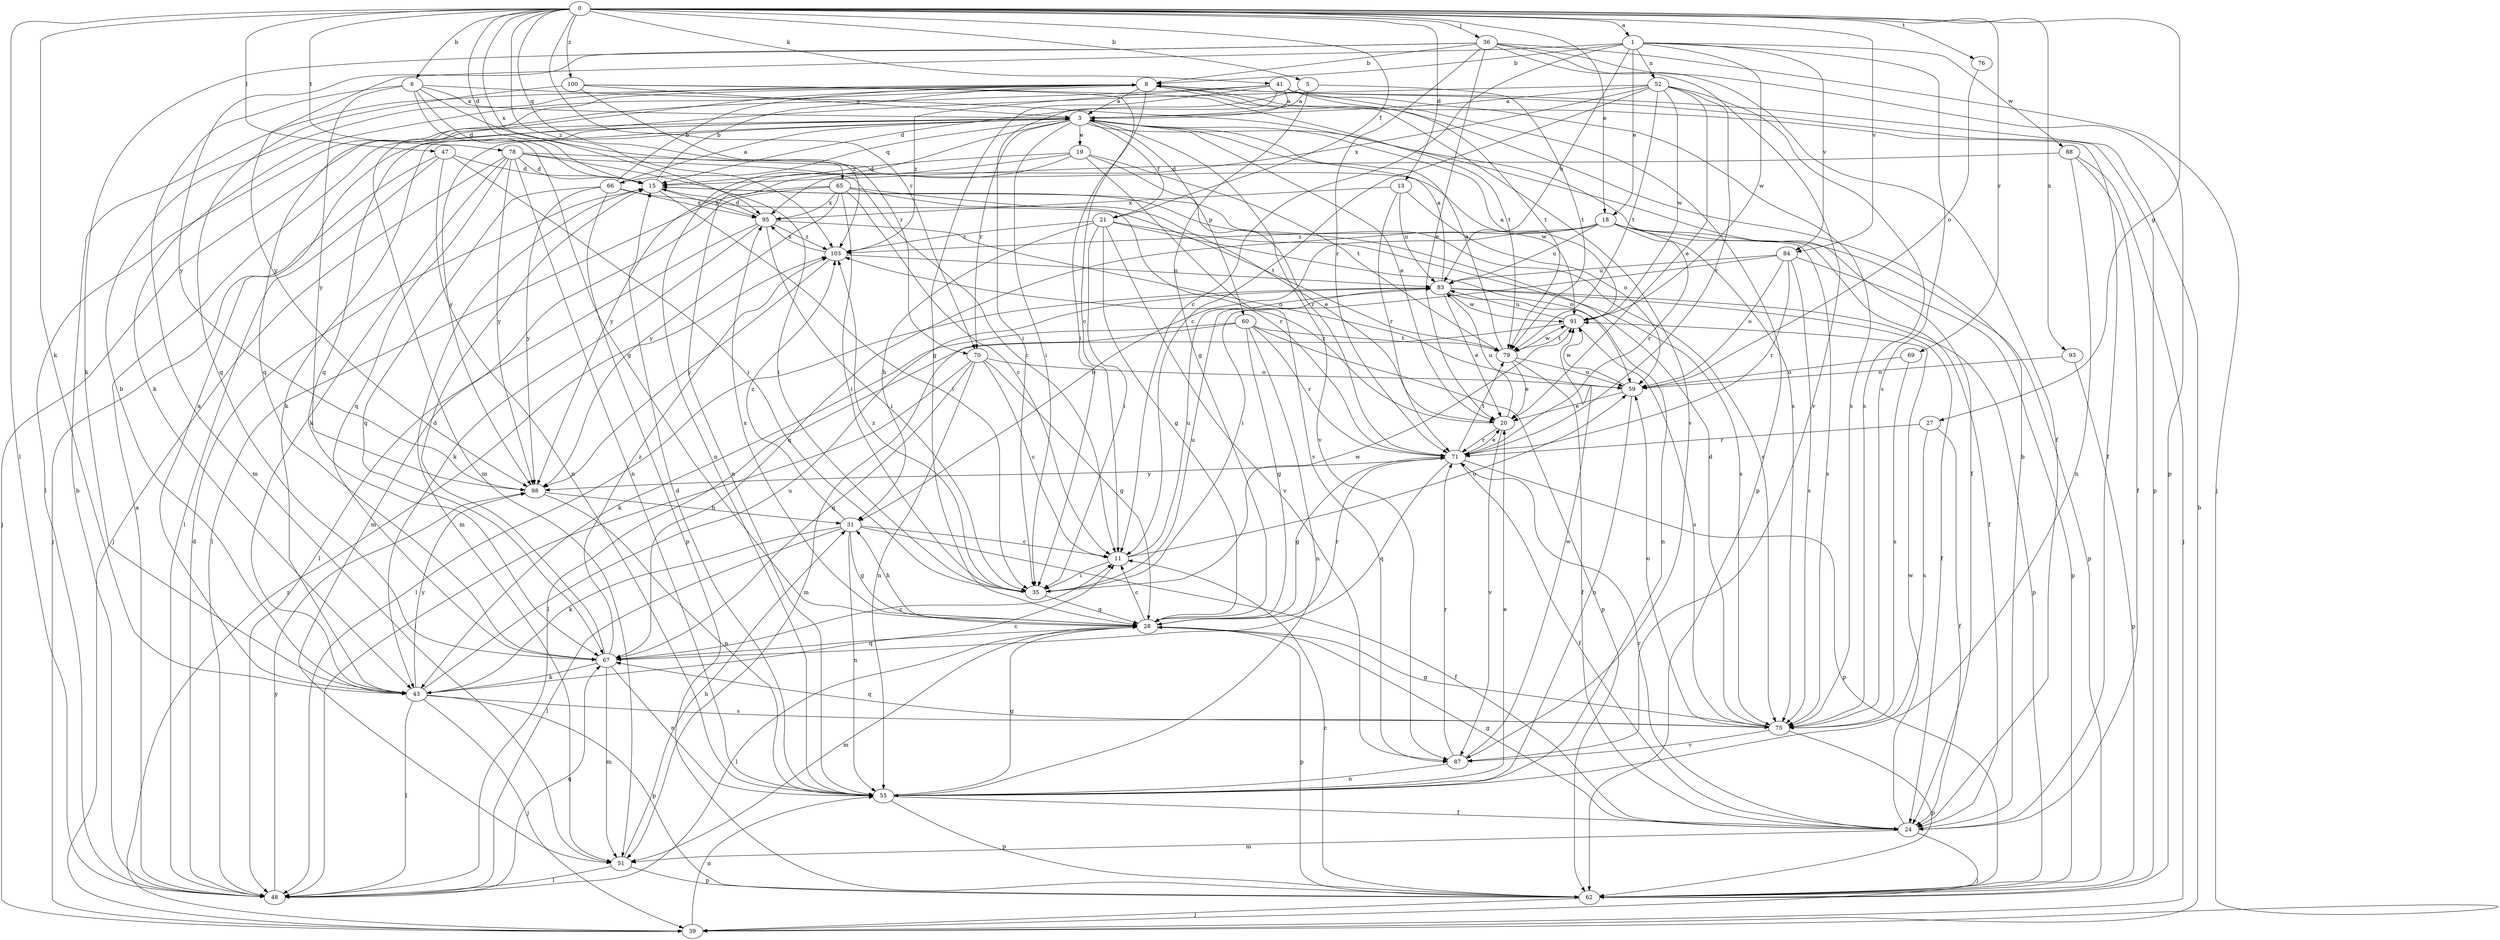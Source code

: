 strict digraph  {
0;
1;
3;
5;
6;
8;
11;
13;
15;
18;
19;
20;
21;
24;
27;
28;
31;
35;
36;
39;
41;
43;
47;
48;
51;
52;
55;
59;
60;
62;
65;
66;
67;
69;
70;
71;
75;
76;
78;
79;
83;
84;
87;
88;
91;
93;
95;
98;
100;
103;
0 -> 1  [label=a];
0 -> 5  [label=b];
0 -> 6  [label=b];
0 -> 13  [label=d];
0 -> 15  [label=d];
0 -> 18  [label=e];
0 -> 21  [label=f];
0 -> 27  [label=g];
0 -> 36  [label=j];
0 -> 41  [label=k];
0 -> 43  [label=k];
0 -> 47  [label=l];
0 -> 48  [label=l];
0 -> 65  [label=q];
0 -> 69  [label=r];
0 -> 70  [label=r];
0 -> 76  [label=t];
0 -> 78  [label=t];
0 -> 84  [label=v];
0 -> 93  [label=x];
0 -> 95  [label=x];
0 -> 100  [label=z];
0 -> 103  [label=z];
1 -> 8  [label=b];
1 -> 11  [label=c];
1 -> 18  [label=e];
1 -> 52  [label=n];
1 -> 75  [label=s];
1 -> 83  [label=u];
1 -> 84  [label=v];
1 -> 88  [label=w];
1 -> 91  [label=w];
1 -> 98  [label=y];
3 -> 19  [label=e];
3 -> 20  [label=e];
3 -> 21  [label=f];
3 -> 24  [label=f];
3 -> 35  [label=i];
3 -> 39  [label=j];
3 -> 43  [label=k];
3 -> 55  [label=n];
3 -> 60  [label=p];
3 -> 66  [label=q];
3 -> 70  [label=r];
3 -> 87  [label=v];
3 -> 98  [label=y];
5 -> 3  [label=a];
5 -> 15  [label=d];
5 -> 28  [label=g];
5 -> 79  [label=t];
6 -> 3  [label=a];
6 -> 15  [label=d];
6 -> 28  [label=g];
6 -> 51  [label=m];
6 -> 70  [label=r];
6 -> 75  [label=s];
6 -> 98  [label=y];
8 -> 3  [label=a];
8 -> 24  [label=f];
8 -> 35  [label=i];
8 -> 43  [label=k];
8 -> 51  [label=m];
8 -> 62  [label=p];
8 -> 67  [label=q];
8 -> 87  [label=v];
11 -> 35  [label=i];
11 -> 59  [label=o];
11 -> 83  [label=u];
13 -> 59  [label=o];
13 -> 71  [label=r];
13 -> 83  [label=u];
13 -> 95  [label=x];
15 -> 8  [label=b];
15 -> 35  [label=i];
15 -> 51  [label=m];
15 -> 75  [label=s];
15 -> 95  [label=x];
18 -> 24  [label=f];
18 -> 31  [label=h];
18 -> 62  [label=p];
18 -> 67  [label=q];
18 -> 71  [label=r];
18 -> 75  [label=s];
18 -> 83  [label=u];
18 -> 103  [label=z];
19 -> 15  [label=d];
19 -> 55  [label=n];
19 -> 71  [label=r];
19 -> 79  [label=t];
19 -> 87  [label=v];
19 -> 98  [label=y];
20 -> 71  [label=r];
20 -> 83  [label=u];
20 -> 87  [label=v];
20 -> 103  [label=z];
21 -> 28  [label=g];
21 -> 31  [label=h];
21 -> 35  [label=i];
21 -> 59  [label=o];
21 -> 75  [label=s];
21 -> 87  [label=v];
21 -> 103  [label=z];
24 -> 8  [label=b];
24 -> 28  [label=g];
24 -> 39  [label=j];
24 -> 51  [label=m];
24 -> 71  [label=r];
24 -> 91  [label=w];
27 -> 24  [label=f];
27 -> 71  [label=r];
27 -> 75  [label=s];
28 -> 11  [label=c];
28 -> 31  [label=h];
28 -> 48  [label=l];
28 -> 51  [label=m];
28 -> 62  [label=p];
28 -> 67  [label=q];
28 -> 71  [label=r];
28 -> 95  [label=x];
31 -> 11  [label=c];
31 -> 24  [label=f];
31 -> 28  [label=g];
31 -> 43  [label=k];
31 -> 48  [label=l];
31 -> 55  [label=n];
31 -> 103  [label=z];
35 -> 28  [label=g];
35 -> 83  [label=u];
35 -> 91  [label=w];
35 -> 103  [label=z];
36 -> 8  [label=b];
36 -> 20  [label=e];
36 -> 24  [label=f];
36 -> 39  [label=j];
36 -> 43  [label=k];
36 -> 62  [label=p];
36 -> 71  [label=r];
36 -> 87  [label=v];
36 -> 98  [label=y];
39 -> 8  [label=b];
39 -> 55  [label=n];
39 -> 103  [label=z];
41 -> 3  [label=a];
41 -> 28  [label=g];
41 -> 35  [label=i];
41 -> 48  [label=l];
41 -> 62  [label=p];
41 -> 75  [label=s];
41 -> 79  [label=t];
41 -> 103  [label=z];
43 -> 3  [label=a];
43 -> 8  [label=b];
43 -> 11  [label=c];
43 -> 39  [label=j];
43 -> 48  [label=l];
43 -> 62  [label=p];
43 -> 75  [label=s];
43 -> 83  [label=u];
43 -> 98  [label=y];
47 -> 15  [label=d];
47 -> 35  [label=i];
47 -> 39  [label=j];
47 -> 48  [label=l];
47 -> 55  [label=n];
48 -> 3  [label=a];
48 -> 8  [label=b];
48 -> 15  [label=d];
48 -> 67  [label=q];
48 -> 98  [label=y];
51 -> 31  [label=h];
51 -> 48  [label=l];
51 -> 62  [label=p];
52 -> 3  [label=a];
52 -> 11  [label=c];
52 -> 20  [label=e];
52 -> 67  [label=q];
52 -> 71  [label=r];
52 -> 75  [label=s];
52 -> 79  [label=t];
52 -> 91  [label=w];
52 -> 95  [label=x];
55 -> 15  [label=d];
55 -> 20  [label=e];
55 -> 24  [label=f];
55 -> 28  [label=g];
55 -> 62  [label=p];
59 -> 20  [label=e];
59 -> 55  [label=n];
59 -> 91  [label=w];
60 -> 28  [label=g];
60 -> 43  [label=k];
60 -> 51  [label=m];
60 -> 55  [label=n];
60 -> 62  [label=p];
60 -> 71  [label=r];
60 -> 79  [label=t];
62 -> 11  [label=c];
62 -> 39  [label=j];
65 -> 11  [label=c];
65 -> 20  [label=e];
65 -> 35  [label=i];
65 -> 48  [label=l];
65 -> 51  [label=m];
65 -> 71  [label=r];
65 -> 95  [label=x];
65 -> 98  [label=y];
66 -> 3  [label=a];
66 -> 8  [label=b];
66 -> 62  [label=p];
66 -> 67  [label=q];
66 -> 79  [label=t];
66 -> 95  [label=x];
66 -> 98  [label=y];
67 -> 11  [label=c];
67 -> 15  [label=d];
67 -> 43  [label=k];
67 -> 51  [label=m];
67 -> 55  [label=n];
67 -> 103  [label=z];
69 -> 59  [label=o];
69 -> 75  [label=s];
70 -> 11  [label=c];
70 -> 28  [label=g];
70 -> 48  [label=l];
70 -> 55  [label=n];
70 -> 59  [label=o];
70 -> 67  [label=q];
71 -> 20  [label=e];
71 -> 24  [label=f];
71 -> 28  [label=g];
71 -> 62  [label=p];
71 -> 67  [label=q];
71 -> 79  [label=t];
71 -> 98  [label=y];
75 -> 15  [label=d];
75 -> 28  [label=g];
75 -> 59  [label=o];
75 -> 62  [label=p];
75 -> 67  [label=q];
75 -> 87  [label=v];
76 -> 59  [label=o];
78 -> 11  [label=c];
78 -> 15  [label=d];
78 -> 35  [label=i];
78 -> 39  [label=j];
78 -> 43  [label=k];
78 -> 55  [label=n];
78 -> 67  [label=q];
78 -> 91  [label=w];
78 -> 98  [label=y];
79 -> 3  [label=a];
79 -> 20  [label=e];
79 -> 24  [label=f];
79 -> 59  [label=o];
79 -> 91  [label=w];
83 -> 3  [label=a];
83 -> 20  [label=e];
83 -> 24  [label=f];
83 -> 48  [label=l];
83 -> 55  [label=n];
83 -> 62  [label=p];
83 -> 91  [label=w];
84 -> 35  [label=i];
84 -> 59  [label=o];
84 -> 62  [label=p];
84 -> 71  [label=r];
84 -> 75  [label=s];
84 -> 83  [label=u];
87 -> 55  [label=n];
87 -> 71  [label=r];
87 -> 91  [label=w];
88 -> 15  [label=d];
88 -> 24  [label=f];
88 -> 39  [label=j];
88 -> 55  [label=n];
91 -> 3  [label=a];
91 -> 48  [label=l];
91 -> 75  [label=s];
91 -> 79  [label=t];
91 -> 83  [label=u];
93 -> 59  [label=o];
93 -> 62  [label=p];
95 -> 15  [label=d];
95 -> 35  [label=i];
95 -> 43  [label=k];
95 -> 48  [label=l];
95 -> 59  [label=o];
95 -> 103  [label=z];
98 -> 31  [label=h];
98 -> 55  [label=n];
100 -> 3  [label=a];
100 -> 11  [label=c];
100 -> 67  [label=q];
100 -> 79  [label=t];
100 -> 103  [label=z];
103 -> 83  [label=u];
103 -> 95  [label=x];
103 -> 98  [label=y];
}
